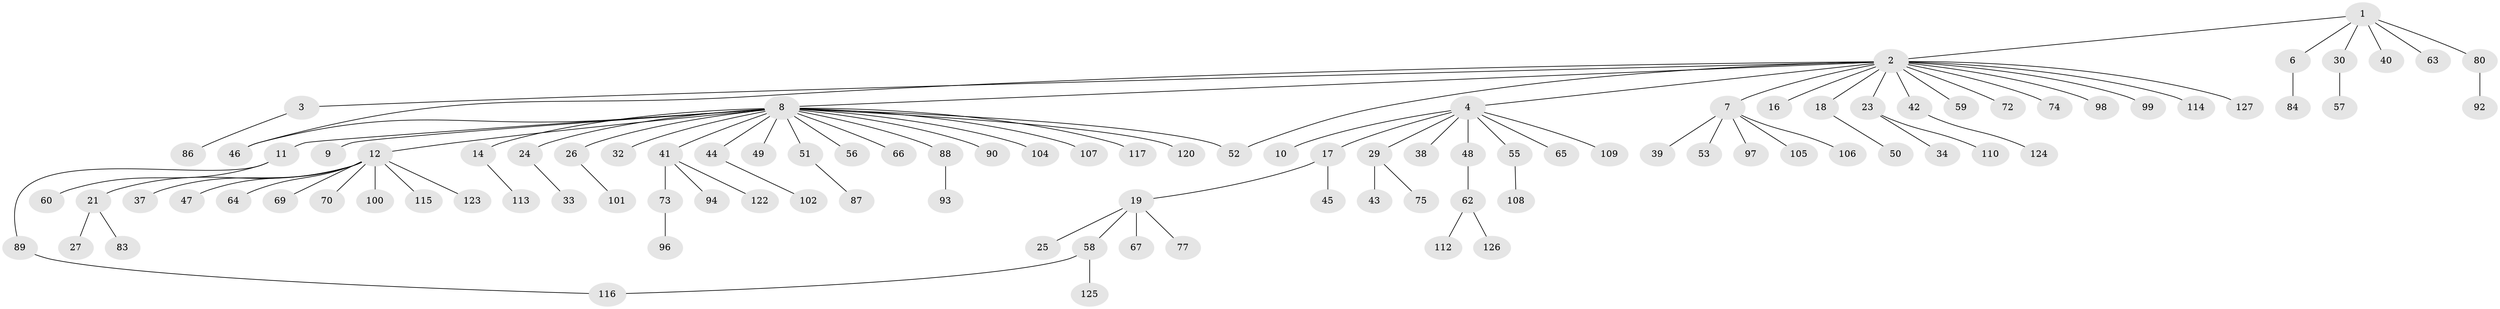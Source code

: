 // original degree distribution, {7: 0.015748031496062992, 19: 0.007874015748031496, 2: 0.2047244094488189, 10: 0.007874015748031496, 1: 0.6456692913385826, 23: 0.007874015748031496, 4: 0.023622047244094488, 11: 0.007874015748031496, 3: 0.06299212598425197, 6: 0.007874015748031496, 5: 0.007874015748031496}
// Generated by graph-tools (version 1.1) at 2025/41/03/06/25 10:41:52]
// undirected, 101 vertices, 103 edges
graph export_dot {
graph [start="1"]
  node [color=gray90,style=filled];
  1 [super="+5"];
  2 [super="+35"];
  3;
  4 [super="+36"];
  6;
  7 [super="+81"];
  8 [super="+13"];
  9;
  10;
  11 [super="+15"];
  12 [super="+78"];
  14;
  16 [super="+85"];
  17 [super="+20"];
  18;
  19 [super="+22"];
  21 [super="+79"];
  23 [super="+31"];
  24 [super="+28"];
  25;
  26;
  27;
  29 [super="+61"];
  30 [super="+76"];
  32;
  33;
  34;
  37;
  38;
  39;
  40;
  41 [super="+54"];
  42;
  43;
  44 [super="+82"];
  45;
  46;
  47;
  48 [super="+119"];
  49;
  50;
  51;
  52;
  53;
  55 [super="+71"];
  56 [super="+121"];
  57;
  58 [super="+91"];
  59 [super="+68"];
  60;
  62 [super="+111"];
  63 [super="+95"];
  64;
  65;
  66;
  67 [super="+103"];
  69;
  70;
  72;
  73;
  74;
  75 [super="+118"];
  77;
  80;
  83;
  84;
  86;
  87;
  88;
  89;
  90;
  92;
  93;
  94;
  96;
  97;
  98;
  99;
  100;
  101;
  102;
  104;
  105;
  106;
  107;
  108;
  109;
  110;
  112;
  113;
  114;
  115;
  116;
  117;
  120;
  122;
  123;
  124;
  125;
  126;
  127;
  1 -- 2;
  1 -- 6;
  1 -- 30;
  1 -- 40;
  1 -- 63;
  1 -- 80;
  2 -- 3;
  2 -- 4;
  2 -- 7;
  2 -- 8;
  2 -- 16;
  2 -- 18;
  2 -- 23;
  2 -- 42;
  2 -- 46;
  2 -- 52;
  2 -- 59;
  2 -- 72;
  2 -- 74;
  2 -- 98;
  2 -- 99;
  2 -- 114;
  2 -- 127;
  3 -- 86;
  4 -- 10;
  4 -- 17;
  4 -- 29;
  4 -- 38;
  4 -- 48;
  4 -- 55;
  4 -- 65;
  4 -- 109;
  6 -- 84;
  7 -- 39;
  7 -- 53;
  7 -- 97;
  7 -- 105;
  7 -- 106;
  8 -- 9;
  8 -- 11;
  8 -- 12;
  8 -- 14;
  8 -- 24;
  8 -- 26;
  8 -- 32;
  8 -- 41;
  8 -- 44;
  8 -- 46;
  8 -- 49;
  8 -- 51;
  8 -- 52;
  8 -- 56;
  8 -- 66;
  8 -- 88;
  8 -- 90;
  8 -- 104;
  8 -- 107;
  8 -- 117;
  8 -- 120;
  11 -- 60;
  11 -- 89;
  12 -- 21;
  12 -- 37;
  12 -- 47;
  12 -- 64;
  12 -- 69;
  12 -- 70;
  12 -- 100;
  12 -- 115;
  12 -- 123;
  14 -- 113;
  17 -- 19;
  17 -- 45;
  18 -- 50;
  19 -- 25;
  19 -- 58;
  19 -- 67;
  19 -- 77;
  21 -- 27;
  21 -- 83;
  23 -- 110;
  23 -- 34;
  24 -- 33;
  26 -- 101;
  29 -- 43;
  29 -- 75;
  30 -- 57;
  41 -- 73;
  41 -- 94;
  41 -- 122;
  42 -- 124;
  44 -- 102;
  48 -- 62;
  51 -- 87;
  55 -- 108;
  58 -- 116;
  58 -- 125;
  62 -- 126;
  62 -- 112;
  73 -- 96;
  80 -- 92;
  88 -- 93;
  89 -- 116;
}
